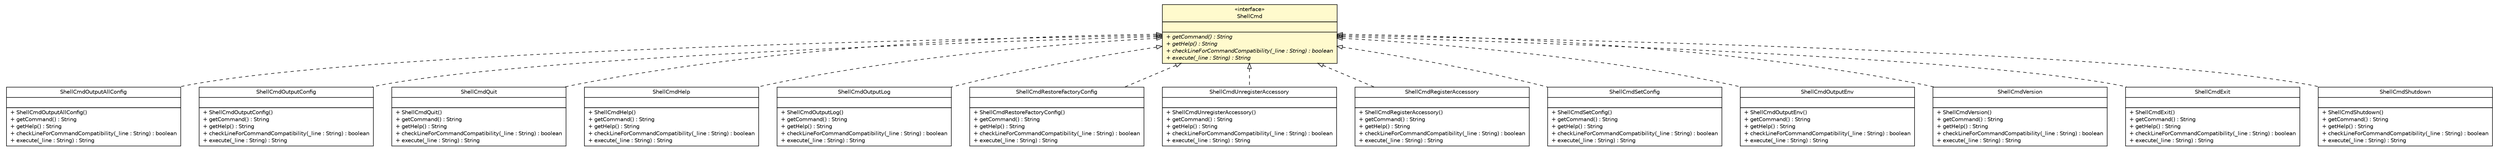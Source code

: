 #!/usr/local/bin/dot
#
# Class diagram 
# Generated by UMLGraph version 5.1 (http://www.umlgraph.org/)
#

digraph G {
	edge [fontname="Helvetica",fontsize=10,labelfontname="Helvetica",labelfontsize=10];
	node [fontname="Helvetica",fontsize=10,shape=plaintext];
	nodesep=0.25;
	ranksep=0.5;
	// com.connectlife.coreserver.console.ShellCmdOutputAllConfig
	c2726 [label=<<table title="com.connectlife.coreserver.console.ShellCmdOutputAllConfig" border="0" cellborder="1" cellspacing="0" cellpadding="2" port="p" href="./ShellCmdOutputAllConfig.html">
		<tr><td><table border="0" cellspacing="0" cellpadding="1">
<tr><td align="center" balign="center"> ShellCmdOutputAllConfig </td></tr>
		</table></td></tr>
		<tr><td><table border="0" cellspacing="0" cellpadding="1">
<tr><td align="left" balign="left">  </td></tr>
		</table></td></tr>
		<tr><td><table border="0" cellspacing="0" cellpadding="1">
<tr><td align="left" balign="left"> + ShellCmdOutputAllConfig() </td></tr>
<tr><td align="left" balign="left"> + getCommand() : String </td></tr>
<tr><td align="left" balign="left"> + getHelp() : String </td></tr>
<tr><td align="left" balign="left"> + checkLineForCommandCompatibility(_line : String) : boolean </td></tr>
<tr><td align="left" balign="left"> + execute(_line : String) : String </td></tr>
		</table></td></tr>
		</table>>, fontname="Helvetica", fontcolor="black", fontsize=10.0];
	// com.connectlife.coreserver.console.ShellCmdOutputConfig
	c2728 [label=<<table title="com.connectlife.coreserver.console.ShellCmdOutputConfig" border="0" cellborder="1" cellspacing="0" cellpadding="2" port="p" href="./ShellCmdOutputConfig.html">
		<tr><td><table border="0" cellspacing="0" cellpadding="1">
<tr><td align="center" balign="center"> ShellCmdOutputConfig </td></tr>
		</table></td></tr>
		<tr><td><table border="0" cellspacing="0" cellpadding="1">
<tr><td align="left" balign="left">  </td></tr>
		</table></td></tr>
		<tr><td><table border="0" cellspacing="0" cellpadding="1">
<tr><td align="left" balign="left"> + ShellCmdOutputConfig() </td></tr>
<tr><td align="left" balign="left"> + getCommand() : String </td></tr>
<tr><td align="left" balign="left"> + getHelp() : String </td></tr>
<tr><td align="left" balign="left"> + checkLineForCommandCompatibility(_line : String) : boolean </td></tr>
<tr><td align="left" balign="left"> + execute(_line : String) : String </td></tr>
		</table></td></tr>
		</table>>, fontname="Helvetica", fontcolor="black", fontsize=10.0];
	// com.connectlife.coreserver.console.ShellCmdQuit
	c2729 [label=<<table title="com.connectlife.coreserver.console.ShellCmdQuit" border="0" cellborder="1" cellspacing="0" cellpadding="2" port="p" href="./ShellCmdQuit.html">
		<tr><td><table border="0" cellspacing="0" cellpadding="1">
<tr><td align="center" balign="center"> ShellCmdQuit </td></tr>
		</table></td></tr>
		<tr><td><table border="0" cellspacing="0" cellpadding="1">
<tr><td align="left" balign="left">  </td></tr>
		</table></td></tr>
		<tr><td><table border="0" cellspacing="0" cellpadding="1">
<tr><td align="left" balign="left"> + ShellCmdQuit() </td></tr>
<tr><td align="left" balign="left"> + getCommand() : String </td></tr>
<tr><td align="left" balign="left"> + getHelp() : String </td></tr>
<tr><td align="left" balign="left"> + checkLineForCommandCompatibility(_line : String) : boolean </td></tr>
<tr><td align="left" balign="left"> + execute(_line : String) : String </td></tr>
		</table></td></tr>
		</table>>, fontname="Helvetica", fontcolor="black", fontsize=10.0];
	// com.connectlife.coreserver.console.ShellCmdHelp
	c2731 [label=<<table title="com.connectlife.coreserver.console.ShellCmdHelp" border="0" cellborder="1" cellspacing="0" cellpadding="2" port="p" href="./ShellCmdHelp.html">
		<tr><td><table border="0" cellspacing="0" cellpadding="1">
<tr><td align="center" balign="center"> ShellCmdHelp </td></tr>
		</table></td></tr>
		<tr><td><table border="0" cellspacing="0" cellpadding="1">
<tr><td align="left" balign="left">  </td></tr>
		</table></td></tr>
		<tr><td><table border="0" cellspacing="0" cellpadding="1">
<tr><td align="left" balign="left"> + ShellCmdHelp() </td></tr>
<tr><td align="left" balign="left"> + getCommand() : String </td></tr>
<tr><td align="left" balign="left"> + getHelp() : String </td></tr>
<tr><td align="left" balign="left"> + checkLineForCommandCompatibility(_line : String) : boolean </td></tr>
<tr><td align="left" balign="left"> + execute(_line : String) : String </td></tr>
		</table></td></tr>
		</table>>, fontname="Helvetica", fontcolor="black", fontsize=10.0];
	// com.connectlife.coreserver.console.ShellCmd
	c2733 [label=<<table title="com.connectlife.coreserver.console.ShellCmd" border="0" cellborder="1" cellspacing="0" cellpadding="2" port="p" bgcolor="lemonChiffon" href="./ShellCmd.html">
		<tr><td><table border="0" cellspacing="0" cellpadding="1">
<tr><td align="center" balign="center"> &#171;interface&#187; </td></tr>
<tr><td align="center" balign="center"> ShellCmd </td></tr>
		</table></td></tr>
		<tr><td><table border="0" cellspacing="0" cellpadding="1">
<tr><td align="left" balign="left">  </td></tr>
		</table></td></tr>
		<tr><td><table border="0" cellspacing="0" cellpadding="1">
<tr><td align="left" balign="left"><font face="Helvetica-Oblique" point-size="10.0"> + getCommand() : String </font></td></tr>
<tr><td align="left" balign="left"><font face="Helvetica-Oblique" point-size="10.0"> + getHelp() : String </font></td></tr>
<tr><td align="left" balign="left"><font face="Helvetica-Oblique" point-size="10.0"> + checkLineForCommandCompatibility(_line : String) : boolean </font></td></tr>
<tr><td align="left" balign="left"><font face="Helvetica-Oblique" point-size="10.0"> + execute(_line : String) : String </font></td></tr>
		</table></td></tr>
		</table>>, fontname="Helvetica", fontcolor="black", fontsize=10.0];
	// com.connectlife.coreserver.console.ShellCmdOutputLog
	c2735 [label=<<table title="com.connectlife.coreserver.console.ShellCmdOutputLog" border="0" cellborder="1" cellspacing="0" cellpadding="2" port="p" href="./ShellCmdOutputLog.html">
		<tr><td><table border="0" cellspacing="0" cellpadding="1">
<tr><td align="center" balign="center"> ShellCmdOutputLog </td></tr>
		</table></td></tr>
		<tr><td><table border="0" cellspacing="0" cellpadding="1">
<tr><td align="left" balign="left">  </td></tr>
		</table></td></tr>
		<tr><td><table border="0" cellspacing="0" cellpadding="1">
<tr><td align="left" balign="left"> + ShellCmdOutputLog() </td></tr>
<tr><td align="left" balign="left"> + getCommand() : String </td></tr>
<tr><td align="left" balign="left"> + getHelp() : String </td></tr>
<tr><td align="left" balign="left"> + checkLineForCommandCompatibility(_line : String) : boolean </td></tr>
<tr><td align="left" balign="left"> + execute(_line : String) : String </td></tr>
		</table></td></tr>
		</table>>, fontname="Helvetica", fontcolor="black", fontsize=10.0];
	// com.connectlife.coreserver.console.ShellCmdRestoreFactoryConfig
	c2736 [label=<<table title="com.connectlife.coreserver.console.ShellCmdRestoreFactoryConfig" border="0" cellborder="1" cellspacing="0" cellpadding="2" port="p" href="./ShellCmdRestoreFactoryConfig.html">
		<tr><td><table border="0" cellspacing="0" cellpadding="1">
<tr><td align="center" balign="center"> ShellCmdRestoreFactoryConfig </td></tr>
		</table></td></tr>
		<tr><td><table border="0" cellspacing="0" cellpadding="1">
<tr><td align="left" balign="left">  </td></tr>
		</table></td></tr>
		<tr><td><table border="0" cellspacing="0" cellpadding="1">
<tr><td align="left" balign="left"> + ShellCmdRestoreFactoryConfig() </td></tr>
<tr><td align="left" balign="left"> + getCommand() : String </td></tr>
<tr><td align="left" balign="left"> + getHelp() : String </td></tr>
<tr><td align="left" balign="left"> + checkLineForCommandCompatibility(_line : String) : boolean </td></tr>
<tr><td align="left" balign="left"> + execute(_line : String) : String </td></tr>
		</table></td></tr>
		</table>>, fontname="Helvetica", fontcolor="black", fontsize=10.0];
	// com.connectlife.coreserver.console.ShellCmdUnregisterAccessory
	c2737 [label=<<table title="com.connectlife.coreserver.console.ShellCmdUnregisterAccessory" border="0" cellborder="1" cellspacing="0" cellpadding="2" port="p" href="./ShellCmdUnregisterAccessory.html">
		<tr><td><table border="0" cellspacing="0" cellpadding="1">
<tr><td align="center" balign="center"> ShellCmdUnregisterAccessory </td></tr>
		</table></td></tr>
		<tr><td><table border="0" cellspacing="0" cellpadding="1">
<tr><td align="left" balign="left">  </td></tr>
		</table></td></tr>
		<tr><td><table border="0" cellspacing="0" cellpadding="1">
<tr><td align="left" balign="left"> + ShellCmdUnregisterAccessory() </td></tr>
<tr><td align="left" balign="left"> + getCommand() : String </td></tr>
<tr><td align="left" balign="left"> + getHelp() : String </td></tr>
<tr><td align="left" balign="left"> + checkLineForCommandCompatibility(_line : String) : boolean </td></tr>
<tr><td align="left" balign="left"> + execute(_line : String) : String </td></tr>
		</table></td></tr>
		</table>>, fontname="Helvetica", fontcolor="black", fontsize=10.0];
	// com.connectlife.coreserver.console.ShellCmdRegisterAccessory
	c2738 [label=<<table title="com.connectlife.coreserver.console.ShellCmdRegisterAccessory" border="0" cellborder="1" cellspacing="0" cellpadding="2" port="p" href="./ShellCmdRegisterAccessory.html">
		<tr><td><table border="0" cellspacing="0" cellpadding="1">
<tr><td align="center" balign="center"> ShellCmdRegisterAccessory </td></tr>
		</table></td></tr>
		<tr><td><table border="0" cellspacing="0" cellpadding="1">
<tr><td align="left" balign="left">  </td></tr>
		</table></td></tr>
		<tr><td><table border="0" cellspacing="0" cellpadding="1">
<tr><td align="left" balign="left"> + ShellCmdRegisterAccessory() </td></tr>
<tr><td align="left" balign="left"> + getCommand() : String </td></tr>
<tr><td align="left" balign="left"> + getHelp() : String </td></tr>
<tr><td align="left" balign="left"> + checkLineForCommandCompatibility(_line : String) : boolean </td></tr>
<tr><td align="left" balign="left"> + execute(_line : String) : String </td></tr>
		</table></td></tr>
		</table>>, fontname="Helvetica", fontcolor="black", fontsize=10.0];
	// com.connectlife.coreserver.console.ShellCmdSetConfig
	c2739 [label=<<table title="com.connectlife.coreserver.console.ShellCmdSetConfig" border="0" cellborder="1" cellspacing="0" cellpadding="2" port="p" href="./ShellCmdSetConfig.html">
		<tr><td><table border="0" cellspacing="0" cellpadding="1">
<tr><td align="center" balign="center"> ShellCmdSetConfig </td></tr>
		</table></td></tr>
		<tr><td><table border="0" cellspacing="0" cellpadding="1">
<tr><td align="left" balign="left">  </td></tr>
		</table></td></tr>
		<tr><td><table border="0" cellspacing="0" cellpadding="1">
<tr><td align="left" balign="left"> + ShellCmdSetConfig() </td></tr>
<tr><td align="left" balign="left"> + getCommand() : String </td></tr>
<tr><td align="left" balign="left"> + getHelp() : String </td></tr>
<tr><td align="left" balign="left"> + checkLineForCommandCompatibility(_line : String) : boolean </td></tr>
<tr><td align="left" balign="left"> + execute(_line : String) : String </td></tr>
		</table></td></tr>
		</table>>, fontname="Helvetica", fontcolor="black", fontsize=10.0];
	// com.connectlife.coreserver.console.ShellCmdOutputEnv
	c2740 [label=<<table title="com.connectlife.coreserver.console.ShellCmdOutputEnv" border="0" cellborder="1" cellspacing="0" cellpadding="2" port="p" href="./ShellCmdOutputEnv.html">
		<tr><td><table border="0" cellspacing="0" cellpadding="1">
<tr><td align="center" balign="center"> ShellCmdOutputEnv </td></tr>
		</table></td></tr>
		<tr><td><table border="0" cellspacing="0" cellpadding="1">
<tr><td align="left" balign="left">  </td></tr>
		</table></td></tr>
		<tr><td><table border="0" cellspacing="0" cellpadding="1">
<tr><td align="left" balign="left"> + ShellCmdOutputEnv() </td></tr>
<tr><td align="left" balign="left"> + getCommand() : String </td></tr>
<tr><td align="left" balign="left"> + getHelp() : String </td></tr>
<tr><td align="left" balign="left"> + checkLineForCommandCompatibility(_line : String) : boolean </td></tr>
<tr><td align="left" balign="left"> + execute(_line : String) : String </td></tr>
		</table></td></tr>
		</table>>, fontname="Helvetica", fontcolor="black", fontsize=10.0];
	// com.connectlife.coreserver.console.ShellCmdVersion
	c2741 [label=<<table title="com.connectlife.coreserver.console.ShellCmdVersion" border="0" cellborder="1" cellspacing="0" cellpadding="2" port="p" href="./ShellCmdVersion.html">
		<tr><td><table border="0" cellspacing="0" cellpadding="1">
<tr><td align="center" balign="center"> ShellCmdVersion </td></tr>
		</table></td></tr>
		<tr><td><table border="0" cellspacing="0" cellpadding="1">
<tr><td align="left" balign="left">  </td></tr>
		</table></td></tr>
		<tr><td><table border="0" cellspacing="0" cellpadding="1">
<tr><td align="left" balign="left"> + ShellCmdVersion() </td></tr>
<tr><td align="left" balign="left"> + getCommand() : String </td></tr>
<tr><td align="left" balign="left"> + getHelp() : String </td></tr>
<tr><td align="left" balign="left"> + checkLineForCommandCompatibility(_line : String) : boolean </td></tr>
<tr><td align="left" balign="left"> + execute(_line : String) : String </td></tr>
		</table></td></tr>
		</table>>, fontname="Helvetica", fontcolor="black", fontsize=10.0];
	// com.connectlife.coreserver.console.ShellCmdExit
	c2742 [label=<<table title="com.connectlife.coreserver.console.ShellCmdExit" border="0" cellborder="1" cellspacing="0" cellpadding="2" port="p" href="./ShellCmdExit.html">
		<tr><td><table border="0" cellspacing="0" cellpadding="1">
<tr><td align="center" balign="center"> ShellCmdExit </td></tr>
		</table></td></tr>
		<tr><td><table border="0" cellspacing="0" cellpadding="1">
<tr><td align="left" balign="left">  </td></tr>
		</table></td></tr>
		<tr><td><table border="0" cellspacing="0" cellpadding="1">
<tr><td align="left" balign="left"> + ShellCmdExit() </td></tr>
<tr><td align="left" balign="left"> + getCommand() : String </td></tr>
<tr><td align="left" balign="left"> + getHelp() : String </td></tr>
<tr><td align="left" balign="left"> + checkLineForCommandCompatibility(_line : String) : boolean </td></tr>
<tr><td align="left" balign="left"> + execute(_line : String) : String </td></tr>
		</table></td></tr>
		</table>>, fontname="Helvetica", fontcolor="black", fontsize=10.0];
	// com.connectlife.coreserver.console.ShellCmdShutdown
	c2743 [label=<<table title="com.connectlife.coreserver.console.ShellCmdShutdown" border="0" cellborder="1" cellspacing="0" cellpadding="2" port="p" href="./ShellCmdShutdown.html">
		<tr><td><table border="0" cellspacing="0" cellpadding="1">
<tr><td align="center" balign="center"> ShellCmdShutdown </td></tr>
		</table></td></tr>
		<tr><td><table border="0" cellspacing="0" cellpadding="1">
<tr><td align="left" balign="left">  </td></tr>
		</table></td></tr>
		<tr><td><table border="0" cellspacing="0" cellpadding="1">
<tr><td align="left" balign="left"> + ShellCmdShutdown() </td></tr>
<tr><td align="left" balign="left"> + getCommand() : String </td></tr>
<tr><td align="left" balign="left"> + getHelp() : String </td></tr>
<tr><td align="left" balign="left"> + checkLineForCommandCompatibility(_line : String) : boolean </td></tr>
<tr><td align="left" balign="left"> + execute(_line : String) : String </td></tr>
		</table></td></tr>
		</table>>, fontname="Helvetica", fontcolor="black", fontsize=10.0];
	//com.connectlife.coreserver.console.ShellCmdOutputAllConfig implements com.connectlife.coreserver.console.ShellCmd
	c2733:p -> c2726:p [dir=back,arrowtail=empty,style=dashed];
	//com.connectlife.coreserver.console.ShellCmdOutputConfig implements com.connectlife.coreserver.console.ShellCmd
	c2733:p -> c2728:p [dir=back,arrowtail=empty,style=dashed];
	//com.connectlife.coreserver.console.ShellCmdQuit implements com.connectlife.coreserver.console.ShellCmd
	c2733:p -> c2729:p [dir=back,arrowtail=empty,style=dashed];
	//com.connectlife.coreserver.console.ShellCmdHelp implements com.connectlife.coreserver.console.ShellCmd
	c2733:p -> c2731:p [dir=back,arrowtail=empty,style=dashed];
	//com.connectlife.coreserver.console.ShellCmdOutputLog implements com.connectlife.coreserver.console.ShellCmd
	c2733:p -> c2735:p [dir=back,arrowtail=empty,style=dashed];
	//com.connectlife.coreserver.console.ShellCmdRestoreFactoryConfig implements com.connectlife.coreserver.console.ShellCmd
	c2733:p -> c2736:p [dir=back,arrowtail=empty,style=dashed];
	//com.connectlife.coreserver.console.ShellCmdUnregisterAccessory implements com.connectlife.coreserver.console.ShellCmd
	c2733:p -> c2737:p [dir=back,arrowtail=empty,style=dashed];
	//com.connectlife.coreserver.console.ShellCmdRegisterAccessory implements com.connectlife.coreserver.console.ShellCmd
	c2733:p -> c2738:p [dir=back,arrowtail=empty,style=dashed];
	//com.connectlife.coreserver.console.ShellCmdSetConfig implements com.connectlife.coreserver.console.ShellCmd
	c2733:p -> c2739:p [dir=back,arrowtail=empty,style=dashed];
	//com.connectlife.coreserver.console.ShellCmdOutputEnv implements com.connectlife.coreserver.console.ShellCmd
	c2733:p -> c2740:p [dir=back,arrowtail=empty,style=dashed];
	//com.connectlife.coreserver.console.ShellCmdVersion implements com.connectlife.coreserver.console.ShellCmd
	c2733:p -> c2741:p [dir=back,arrowtail=empty,style=dashed];
	//com.connectlife.coreserver.console.ShellCmdExit implements com.connectlife.coreserver.console.ShellCmd
	c2733:p -> c2742:p [dir=back,arrowtail=empty,style=dashed];
	//com.connectlife.coreserver.console.ShellCmdShutdown implements com.connectlife.coreserver.console.ShellCmd
	c2733:p -> c2743:p [dir=back,arrowtail=empty,style=dashed];
}

